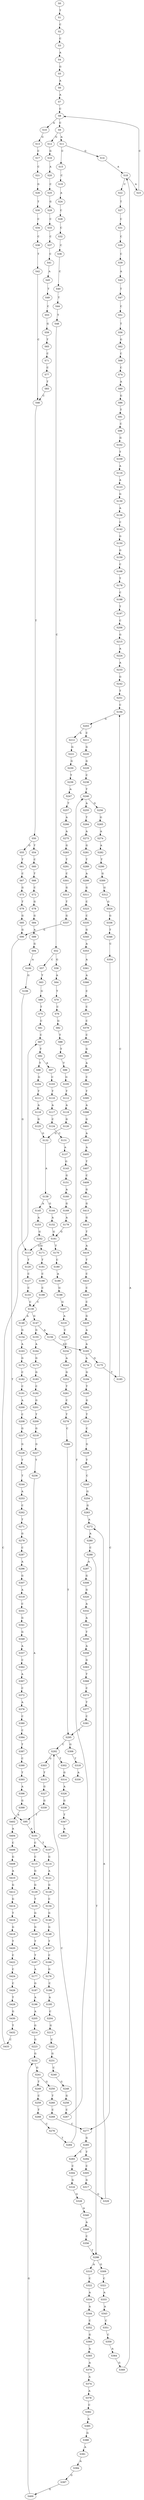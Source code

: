 strict digraph  {
	S0 -> S1 [ label = T ];
	S1 -> S2 [ label = C ];
	S2 -> S3 [ label = C ];
	S3 -> S4 [ label = A ];
	S4 -> S5 [ label = G ];
	S5 -> S6 [ label = A ];
	S6 -> S7 [ label = A ];
	S7 -> S8 [ label = C ];
	S8 -> S9 [ label = C ];
	S8 -> S10 [ label = A ];
	S9 -> S11 [ label = A ];
	S9 -> S12 [ label = G ];
	S10 -> S13 [ label = G ];
	S11 -> S14 [ label = G ];
	S11 -> S15 [ label = C ];
	S12 -> S16 [ label = G ];
	S13 -> S17 [ label = C ];
	S14 -> S18 [ label = A ];
	S15 -> S19 [ label = C ];
	S16 -> S20 [ label = A ];
	S17 -> S21 [ label = C ];
	S18 -> S22 [ label = C ];
	S18 -> S23 [ label = A ];
	S19 -> S24 [ label = A ];
	S20 -> S25 [ label = C ];
	S21 -> S26 [ label = G ];
	S22 -> S27 [ label = T ];
	S23 -> S8 [ label = C ];
	S24 -> S28 [ label = C ];
	S25 -> S29 [ label = G ];
	S26 -> S30 [ label = T ];
	S27 -> S31 [ label = C ];
	S28 -> S32 [ label = C ];
	S29 -> S33 [ label = C ];
	S30 -> S34 [ label = C ];
	S31 -> S35 [ label = C ];
	S32 -> S36 [ label = C ];
	S33 -> S37 [ label = C ];
	S34 -> S38 [ label = C ];
	S35 -> S39 [ label = C ];
	S36 -> S40 [ label = C ];
	S37 -> S41 [ label = C ];
	S38 -> S42 [ label = T ];
	S39 -> S43 [ label = A ];
	S40 -> S44 [ label = T ];
	S41 -> S45 [ label = A ];
	S42 -> S46 [ label = C ];
	S43 -> S47 [ label = T ];
	S44 -> S48 [ label = T ];
	S45 -> S49 [ label = T ];
	S46 -> S50 [ label = T ];
	S47 -> S51 [ label = C ];
	S48 -> S52 [ label = C ];
	S49 -> S53 [ label = C ];
	S50 -> S54 [ label = T ];
	S50 -> S55 [ label = G ];
	S51 -> S56 [ label = T ];
	S52 -> S57 [ label = C ];
	S52 -> S58 [ label = G ];
	S53 -> S59 [ label = G ];
	S54 -> S60 [ label = C ];
	S55 -> S61 [ label = T ];
	S56 -> S62 [ label = G ];
	S57 -> S63 [ label = T ];
	S58 -> S64 [ label = A ];
	S59 -> S65 [ label = T ];
	S60 -> S66 [ label = T ];
	S61 -> S67 [ label = C ];
	S62 -> S68 [ label = C ];
	S63 -> S69 [ label = G ];
	S64 -> S70 [ label = T ];
	S65 -> S71 [ label = C ];
	S66 -> S72 [ label = C ];
	S67 -> S73 [ label = G ];
	S68 -> S74 [ label = C ];
	S69 -> S75 [ label = T ];
	S70 -> S76 [ label = C ];
	S71 -> S77 [ label = C ];
	S72 -> S78 [ label = G ];
	S73 -> S79 [ label = T ];
	S74 -> S80 [ label = A ];
	S75 -> S81 [ label = C ];
	S76 -> S82 [ label = G ];
	S77 -> S83 [ label = T ];
	S78 -> S84 [ label = G ];
	S79 -> S85 [ label = G ];
	S80 -> S86 [ label = G ];
	S81 -> S87 [ label = C ];
	S82 -> S88 [ label = T ];
	S83 -> S46 [ label = C ];
	S84 -> S89 [ label = A ];
	S85 -> S90 [ label = G ];
	S86 -> S91 [ label = T ];
	S87 -> S92 [ label = T ];
	S88 -> S93 [ label = T ];
	S89 -> S94 [ label = G ];
	S90 -> S95 [ label = T ];
	S91 -> S96 [ label = C ];
	S92 -> S97 [ label = A ];
	S92 -> S98 [ label = T ];
	S93 -> S99 [ label = T ];
	S94 -> S100 [ label = A ];
	S95 -> S101 [ label = A ];
	S96 -> S102 [ label = G ];
	S97 -> S103 [ label = C ];
	S98 -> S104 [ label = G ];
	S99 -> S105 [ label = G ];
	S100 -> S106 [ label = G ];
	S101 -> S107 [ label = T ];
	S101 -> S108 [ label = C ];
	S102 -> S109 [ label = T ];
	S103 -> S110 [ label = T ];
	S104 -> S111 [ label = T ];
	S105 -> S112 [ label = T ];
	S106 -> S113 [ label = G ];
	S107 -> S114 [ label = G ];
	S108 -> S115 [ label = C ];
	S109 -> S116 [ label = A ];
	S110 -> S117 [ label = A ];
	S111 -> S118 [ label = A ];
	S112 -> S119 [ label = A ];
	S113 -> S120 [ label = T ];
	S114 -> S121 [ label = A ];
	S115 -> S122 [ label = G ];
	S116 -> S123 [ label = A ];
	S117 -> S124 [ label = C ];
	S118 -> S125 [ label = G ];
	S119 -> S126 [ label = G ];
	S120 -> S127 [ label = C ];
	S121 -> S128 [ label = G ];
	S122 -> S129 [ label = G ];
	S123 -> S130 [ label = G ];
	S124 -> S131 [ label = C ];
	S125 -> S132 [ label = G ];
	S126 -> S132 [ label = G ];
	S127 -> S133 [ label = C ];
	S128 -> S134 [ label = C ];
	S129 -> S135 [ label = T ];
	S130 -> S136 [ label = A ];
	S131 -> S137 [ label = A ];
	S132 -> S138 [ label = A ];
	S133 -> S139 [ label = C ];
	S134 -> S140 [ label = G ];
	S135 -> S141 [ label = G ];
	S136 -> S142 [ label = C ];
	S137 -> S143 [ label = G ];
	S138 -> S144 [ label = G ];
	S138 -> S145 [ label = A ];
	S139 -> S146 [ label = A ];
	S139 -> S147 [ label = G ];
	S140 -> S148 [ label = G ];
	S141 -> S149 [ label = G ];
	S142 -> S150 [ label = G ];
	S143 -> S151 [ label = G ];
	S144 -> S152 [ label = A ];
	S145 -> S153 [ label = A ];
	S146 -> S154 [ label = G ];
	S147 -> S155 [ label = G ];
	S147 -> S156 [ label = A ];
	S148 -> S157 [ label = T ];
	S149 -> S158 [ label = T ];
	S150 -> S159 [ label = G ];
	S151 -> S160 [ label = A ];
	S152 -> S161 [ label = G ];
	S153 -> S162 [ label = G ];
	S154 -> S163 [ label = A ];
	S155 -> S164 [ label = A ];
	S156 -> S165 [ label = A ];
	S157 -> S166 [ label = C ];
	S158 -> S167 [ label = T ];
	S159 -> S168 [ label = C ];
	S160 -> S169 [ label = G ];
	S161 -> S170 [ label = T ];
	S161 -> S113 [ label = G ];
	S162 -> S171 [ label = G ];
	S163 -> S172 [ label = G ];
	S164 -> S173 [ label = G ];
	S165 -> S174 [ label = A ];
	S165 -> S175 [ label = G ];
	S166 -> S176 [ label = G ];
	S167 -> S177 [ label = A ];
	S168 -> S178 [ label = T ];
	S169 -> S179 [ label = A ];
	S170 -> S180 [ label = C ];
	S171 -> S181 [ label = T ];
	S172 -> S182 [ label = C ];
	S173 -> S183 [ label = G ];
	S174 -> S184 [ label = G ];
	S175 -> S185 [ label = T ];
	S176 -> S186 [ label = C ];
	S177 -> S187 [ label = G ];
	S178 -> S188 [ label = C ];
	S179 -> S161 [ label = G ];
	S180 -> S189 [ label = A ];
	S181 -> S190 [ label = C ];
	S182 -> S191 [ label = C ];
	S183 -> S192 [ label = C ];
	S184 -> S193 [ label = T ];
	S185 -> S194 [ label = C ];
	S186 -> S195 [ label = A ];
	S187 -> S196 [ label = A ];
	S188 -> S197 [ label = T ];
	S189 -> S198 [ label = G ];
	S190 -> S199 [ label = C ];
	S191 -> S200 [ label = A ];
	S192 -> S201 [ label = G ];
	S193 -> S202 [ label = G ];
	S194 -> S203 [ label = G ];
	S195 -> S204 [ label = C ];
	S196 -> S205 [ label = A ];
	S197 -> S206 [ label = C ];
	S198 -> S207 [ label = G ];
	S199 -> S139 [ label = C ];
	S200 -> S208 [ label = C ];
	S201 -> S209 [ label = T ];
	S202 -> S210 [ label = T ];
	S203 -> S211 [ label = C ];
	S203 -> S212 [ label = A ];
	S204 -> S213 [ label = G ];
	S205 -> S214 [ label = G ];
	S206 -> S215 [ label = G ];
	S207 -> S216 [ label = A ];
	S208 -> S217 [ label = G ];
	S209 -> S218 [ label = G ];
	S210 -> S219 [ label = C ];
	S211 -> S220 [ label = G ];
	S212 -> S221 [ label = G ];
	S213 -> S222 [ label = C ];
	S214 -> S223 [ label = G ];
	S215 -> S224 [ label = A ];
	S216 -> S225 [ label = C ];
	S217 -> S226 [ label = G ];
	S218 -> S227 [ label = G ];
	S219 -> S228 [ label = G ];
	S220 -> S229 [ label = G ];
	S221 -> S230 [ label = G ];
	S222 -> S231 [ label = G ];
	S223 -> S232 [ label = G ];
	S224 -> S233 [ label = A ];
	S225 -> S234 [ label = C ];
	S226 -> S235 [ label = T ];
	S227 -> S236 [ label = T ];
	S228 -> S237 [ label = T ];
	S229 -> S238 [ label = C ];
	S230 -> S239 [ label = T ];
	S231 -> S240 [ label = C ];
	S232 -> S241 [ label = G ];
	S233 -> S242 [ label = G ];
	S234 -> S243 [ label = A ];
	S235 -> S244 [ label = T ];
	S236 -> S101 [ label = A ];
	S237 -> S245 [ label = C ];
	S238 -> S246 [ label = T ];
	S239 -> S247 [ label = A ];
	S240 -> S248 [ label = G ];
	S241 -> S249 [ label = T ];
	S241 -> S250 [ label = G ];
	S242 -> S251 [ label = T ];
	S243 -> S252 [ label = G ];
	S244 -> S253 [ label = A ];
	S245 -> S254 [ label = G ];
	S246 -> S255 [ label = A ];
	S246 -> S256 [ label = G ];
	S247 -> S257 [ label = T ];
	S248 -> S258 [ label = G ];
	S249 -> S259 [ label = C ];
	S250 -> S260 [ label = T ];
	S251 -> S194 [ label = C ];
	S252 -> S261 [ label = T ];
	S253 -> S262 [ label = C ];
	S254 -> S263 [ label = G ];
	S255 -> S264 [ label = T ];
	S256 -> S265 [ label = G ];
	S257 -> S266 [ label = A ];
	S258 -> S267 [ label = C ];
	S259 -> S268 [ label = T ];
	S260 -> S269 [ label = C ];
	S261 -> S270 [ label = C ];
	S262 -> S271 [ label = T ];
	S263 -> S272 [ label = A ];
	S264 -> S273 [ label = A ];
	S265 -> S274 [ label = A ];
	S266 -> S275 [ label = A ];
	S267 -> S246 [ label = T ];
	S268 -> S276 [ label = C ];
	S269 -> S277 [ label = C ];
	S270 -> S278 [ label = T ];
	S271 -> S279 [ label = G ];
	S272 -> S280 [ label = A ];
	S273 -> S281 [ label = G ];
	S274 -> S282 [ label = A ];
	S275 -> S283 [ label = G ];
	S276 -> S284 [ label = T ];
	S277 -> S285 [ label = G ];
	S278 -> S286 [ label = C ];
	S279 -> S287 [ label = C ];
	S280 -> S288 [ label = C ];
	S281 -> S289 [ label = T ];
	S282 -> S290 [ label = T ];
	S283 -> S291 [ label = T ];
	S284 -> S292 [ label = C ];
	S285 -> S293 [ label = C ];
	S285 -> S294 [ label = T ];
	S286 -> S295 [ label = T ];
	S287 -> S296 [ label = A ];
	S288 -> S297 [ label = A ];
	S288 -> S298 [ label = T ];
	S289 -> S299 [ label = A ];
	S290 -> S300 [ label = G ];
	S291 -> S301 [ label = C ];
	S292 -> S302 [ label = T ];
	S292 -> S303 [ label = G ];
	S293 -> S304 [ label = C ];
	S294 -> S305 [ label = C ];
	S295 -> S292 [ label = C ];
	S295 -> S306 [ label = G ];
	S296 -> S307 [ label = G ];
	S297 -> S308 [ label = G ];
	S298 -> S309 [ label = G ];
	S298 -> S310 [ label = A ];
	S299 -> S311 [ label = G ];
	S300 -> S312 [ label = G ];
	S301 -> S313 [ label = G ];
	S302 -> S314 [ label = G ];
	S303 -> S315 [ label = T ];
	S304 -> S316 [ label = G ];
	S305 -> S317 [ label = G ];
	S306 -> S318 [ label = T ];
	S307 -> S319 [ label = A ];
	S308 -> S320 [ label = G ];
	S309 -> S321 [ label = C ];
	S310 -> S322 [ label = C ];
	S311 -> S323 [ label = C ];
	S312 -> S324 [ label = G ];
	S313 -> S325 [ label = T ];
	S314 -> S326 [ label = A ];
	S315 -> S327 [ label = G ];
	S316 -> S328 [ label = G ];
	S317 -> S329 [ label = G ];
	S318 -> S330 [ label = A ];
	S319 -> S331 [ label = C ];
	S320 -> S332 [ label = A ];
	S321 -> S333 [ label = A ];
	S322 -> S334 [ label = A ];
	S323 -> S335 [ label = C ];
	S324 -> S336 [ label = G ];
	S325 -> S337 [ label = G ];
	S326 -> S338 [ label = G ];
	S327 -> S339 [ label = G ];
	S328 -> S340 [ label = A ];
	S329 -> S272 [ label = A ];
	S331 -> S341 [ label = G ];
	S332 -> S342 [ label = A ];
	S333 -> S343 [ label = A ];
	S334 -> S344 [ label = A ];
	S335 -> S345 [ label = G ];
	S336 -> S346 [ label = T ];
	S337 -> S90 [ label = G ];
	S338 -> S347 [ label = T ];
	S339 -> S95 [ label = T ];
	S340 -> S348 [ label = A ];
	S341 -> S349 [ label = G ];
	S342 -> S350 [ label = T ];
	S343 -> S351 [ label = C ];
	S344 -> S352 [ label = C ];
	S345 -> S353 [ label = A ];
	S346 -> S354 [ label = C ];
	S347 -> S355 [ label = A ];
	S348 -> S356 [ label = C ];
	S349 -> S357 [ label = A ];
	S350 -> S358 [ label = A ];
	S351 -> S359 [ label = C ];
	S352 -> S360 [ label = G ];
	S353 -> S361 [ label = A ];
	S354 -> S277 [ label = C ];
	S356 -> S298 [ label = T ];
	S357 -> S362 [ label = C ];
	S358 -> S363 [ label = G ];
	S359 -> S364 [ label = A ];
	S360 -> S365 [ label = A ];
	S361 -> S366 [ label = A ];
	S362 -> S367 [ label = A ];
	S363 -> S368 [ label = T ];
	S364 -> S369 [ label = G ];
	S365 -> S370 [ label = A ];
	S366 -> S371 [ label = C ];
	S367 -> S372 [ label = C ];
	S368 -> S373 [ label = C ];
	S369 -> S18 [ label = A ];
	S370 -> S374 [ label = A ];
	S371 -> S375 [ label = C ];
	S372 -> S376 [ label = A ];
	S373 -> S377 [ label = T ];
	S374 -> S378 [ label = A ];
	S375 -> S379 [ label = C ];
	S376 -> S380 [ label = C ];
	S377 -> S381 [ label = C ];
	S378 -> S382 [ label = C ];
	S379 -> S383 [ label = C ];
	S380 -> S384 [ label = C ];
	S381 -> S295 [ label = T ];
	S382 -> S385 [ label = A ];
	S383 -> S386 [ label = G ];
	S384 -> S387 [ label = T ];
	S385 -> S388 [ label = G ];
	S386 -> S389 [ label = A ];
	S387 -> S390 [ label = C ];
	S388 -> S391 [ label = A ];
	S389 -> S392 [ label = C ];
	S390 -> S393 [ label = T ];
	S391 -> S394 [ label = A ];
	S392 -> S395 [ label = T ];
	S393 -> S396 [ label = A ];
	S394 -> S397 [ label = G ];
	S395 -> S398 [ label = A ];
	S396 -> S399 [ label = G ];
	S397 -> S400 [ label = G ];
	S398 -> S401 [ label = G ];
	S399 -> S402 [ label = A ];
	S400 -> S232 [ label = G ];
	S401 -> S403 [ label = A ];
	S402 -> S404 [ label = A ];
	S403 -> S405 [ label = A ];
	S404 -> S406 [ label = C ];
	S405 -> S407 [ label = T ];
	S406 -> S408 [ label = G ];
	S407 -> S409 [ label = C ];
	S408 -> S410 [ label = A ];
	S409 -> S411 [ label = G ];
	S410 -> S412 [ label = G ];
	S411 -> S413 [ label = G ];
	S412 -> S414 [ label = G ];
	S413 -> S415 [ label = G ];
	S414 -> S416 [ label = T ];
	S415 -> S417 [ label = T ];
	S416 -> S418 [ label = G ];
	S417 -> S419 [ label = A ];
	S418 -> S420 [ label = T ];
	S419 -> S421 [ label = T ];
	S420 -> S422 [ label = C ];
	S421 -> S423 [ label = C ];
	S422 -> S424 [ label = C ];
	S423 -> S425 [ label = C ];
	S424 -> S426 [ label = C ];
	S425 -> S427 [ label = C ];
	S426 -> S428 [ label = T ];
	S427 -> S429 [ label = G ];
	S428 -> S430 [ label = G ];
	S429 -> S431 [ label = A ];
	S430 -> S432 [ label = T ];
	S431 -> S165 [ label = A ];
	S432 -> S433 [ label = C ];
	S433 -> S87 [ label = C ];
}
